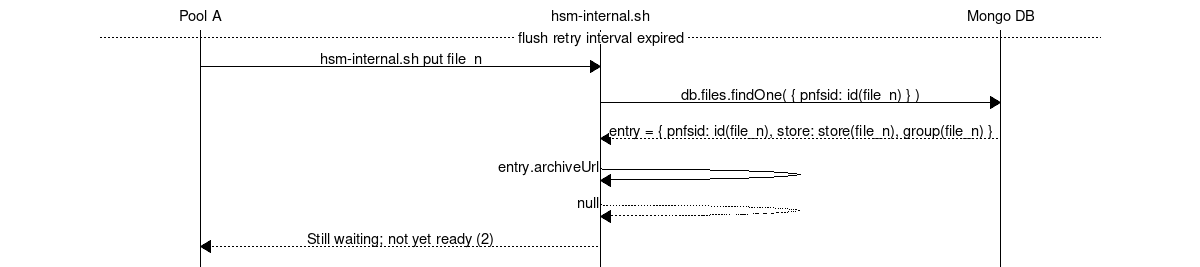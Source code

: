 msc {
    hscale = 2;
    
    poola   [ label="Pool A"],
    hsm     [ label="hsm-internal.sh"],
    mongodb [ label="Mongo DB"];

    ---          [ label = " flush retry interval expired "];

    poola=>hsm   [ label = "hsm-internal.sh put file_n"];

    hsm=>mongodb [ label = "db.files.findOne( { pnfsid: id(file_n) } )"];
    hsm<<mongodb [ label = "entry = { pnfsid: id(file_n), store: store(file_n), group(file_n) }"];
    hsm=>hsm     [ label = "entry.archiveUrl"];
    hsm<<hsm     [ label = "null"];
    poola<<hsm   [ label = "Still waiting; not yet ready (2)"];
}
